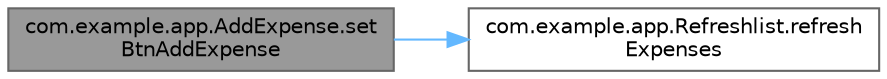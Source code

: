 digraph "com.example.app.AddExpense.setBtnAddExpense"
{
 // LATEX_PDF_SIZE
  bgcolor="transparent";
  edge [fontname=Helvetica,fontsize=10,labelfontname=Helvetica,labelfontsize=10];
  node [fontname=Helvetica,fontsize=10,shape=box,height=0.2,width=0.4];
  rankdir="LR";
  Node1 [id="Node000001",label="com.example.app.AddExpense.set\lBtnAddExpense",height=0.2,width=0.4,color="gray40", fillcolor="grey60", style="filled", fontcolor="black",tooltip=" "];
  Node1 -> Node2 [id="edge3_Node000001_Node000002",color="steelblue1",style="solid",tooltip=" "];
  Node2 [id="Node000002",label="com.example.app.Refreshlist.refresh\lExpenses",height=0.2,width=0.4,color="grey40", fillcolor="white", style="filled",URL="$interfacecom_1_1example_1_1app_1_1_refreshlist.html#a039bd22ec937a8ee84055fc7561e30e6",tooltip=" "];
}
